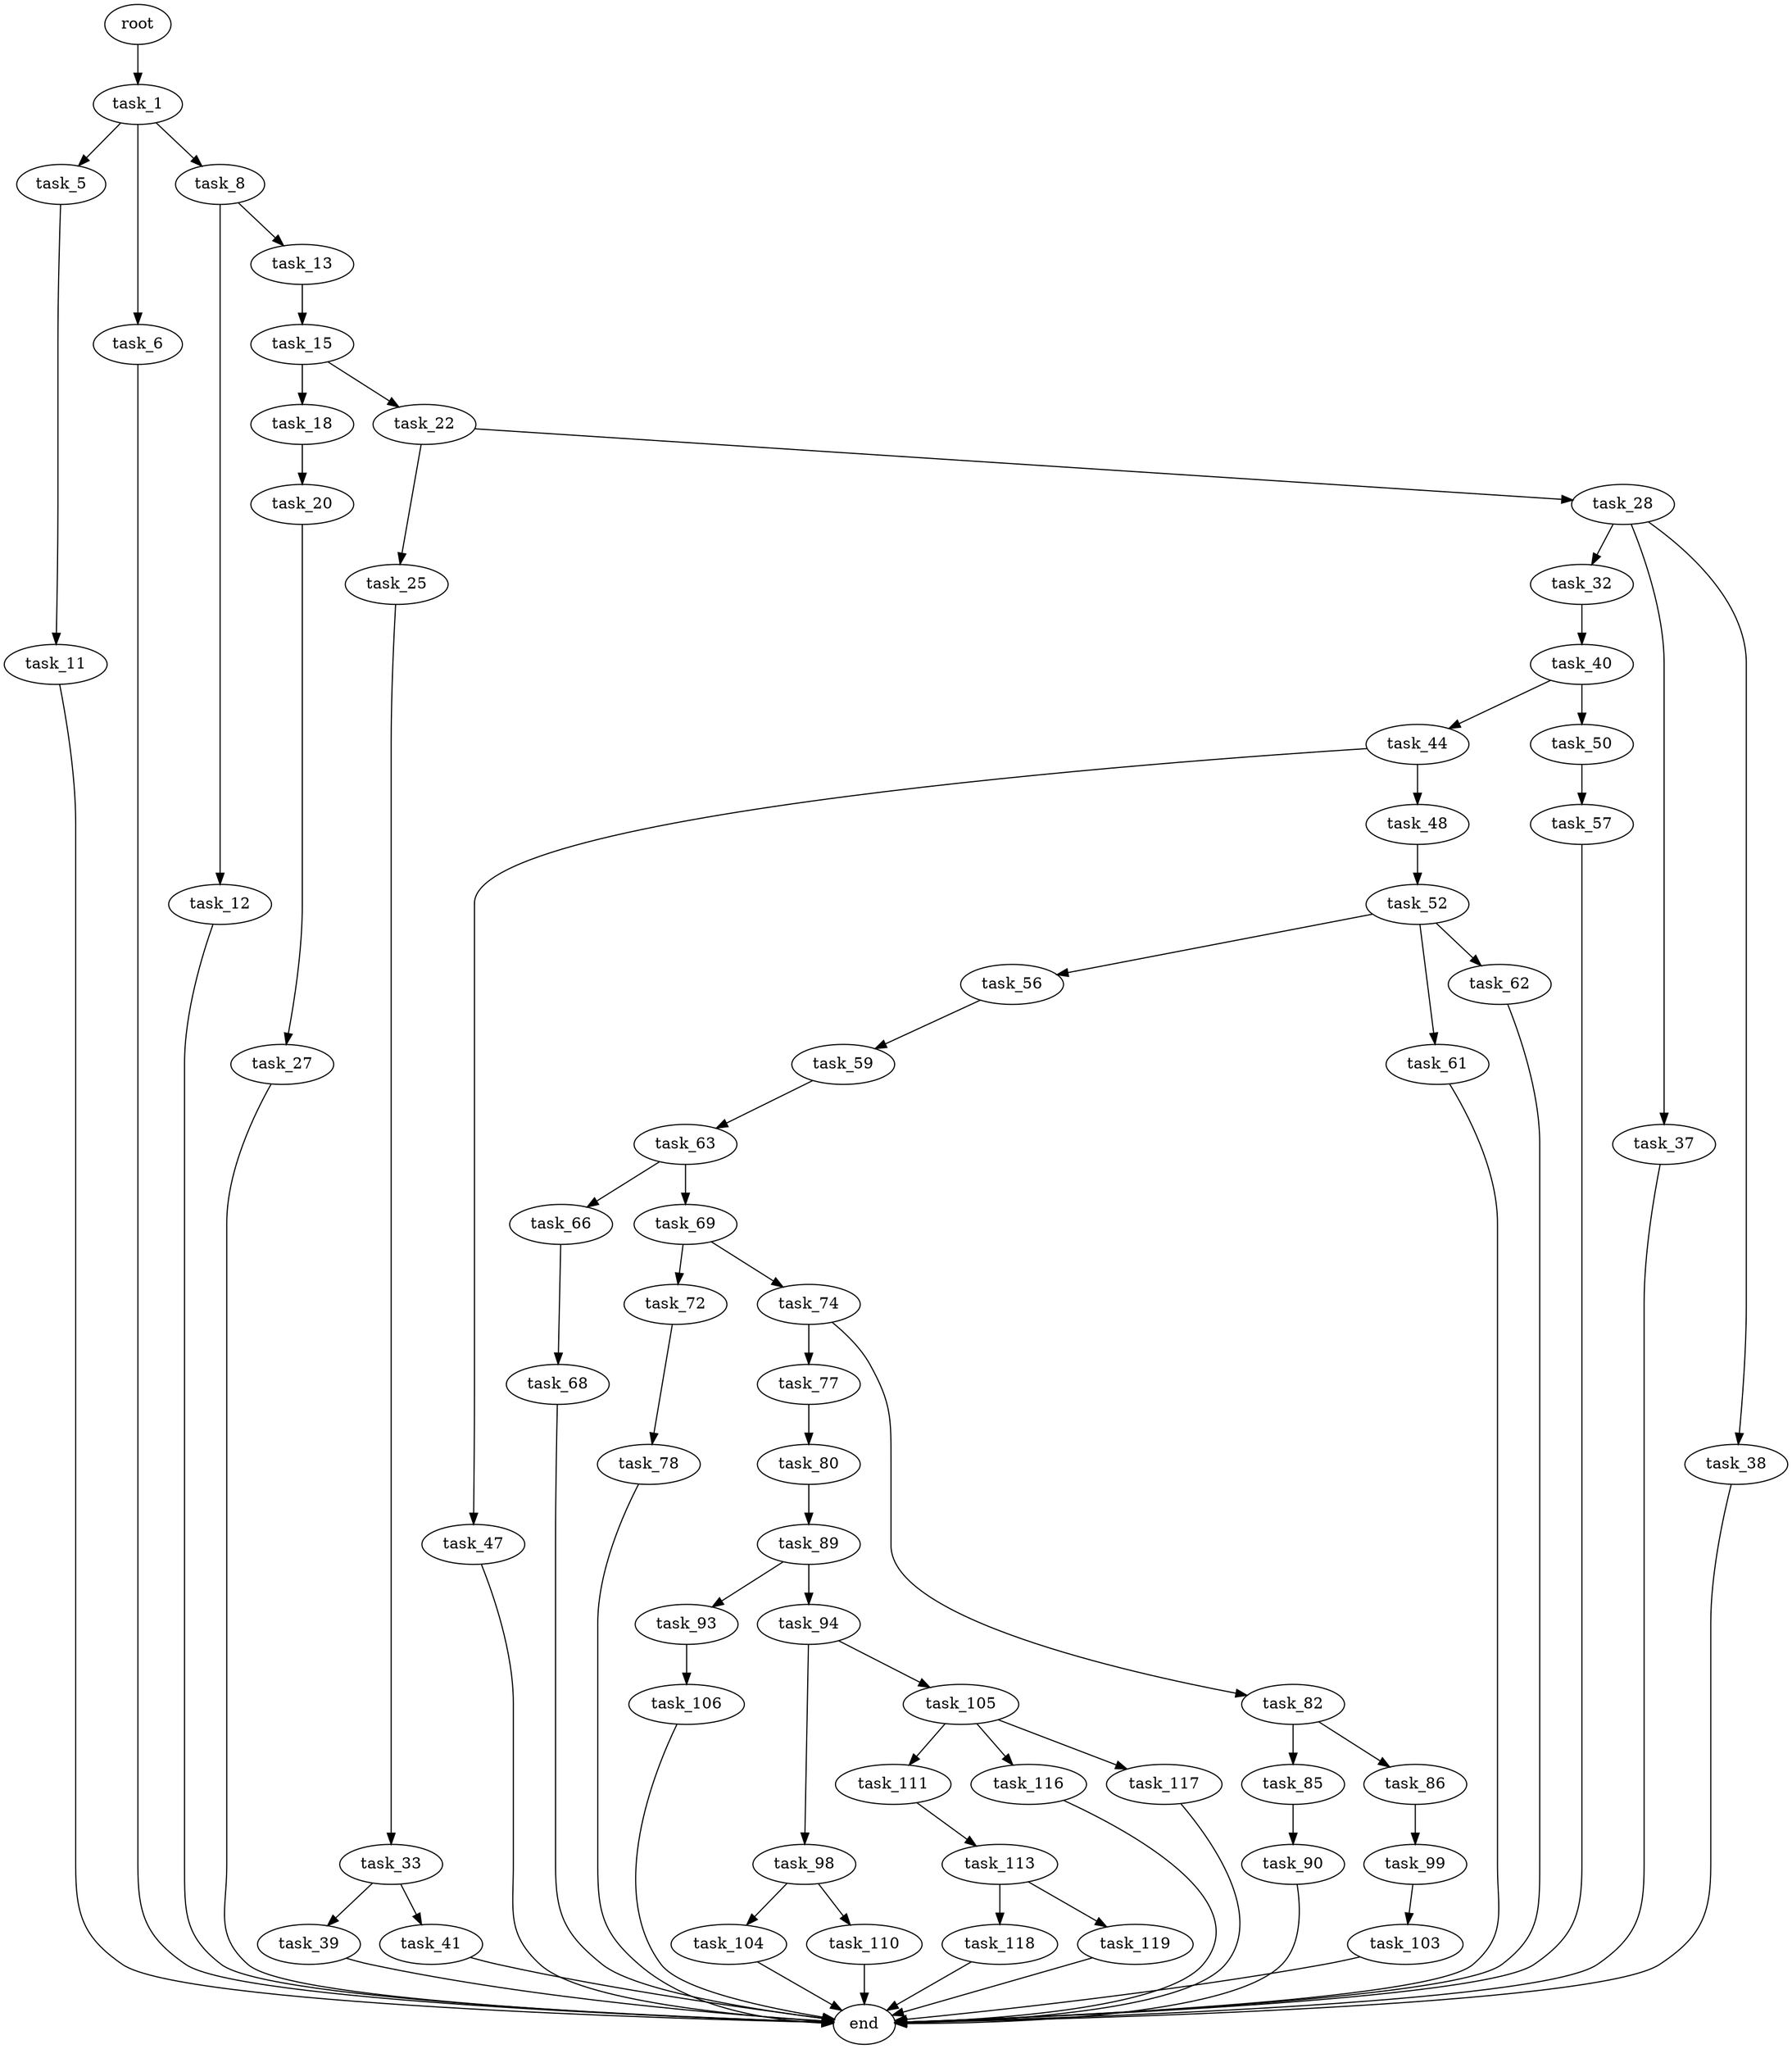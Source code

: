 digraph G {
  root [size="0.000000"];
  task_1 [size="1248496422825.000000"];
  task_5 [size="17816828784.000000"];
  task_6 [size="50114525772.000000"];
  task_8 [size="64262490821.000000"];
  task_11 [size="28991029248.000000"];
  end [size="0.000000"];
  task_12 [size="549755813888.000000"];
  task_13 [size="231928233984.000000"];
  task_15 [size="549755813888.000000"];
  task_18 [size="26872734326.000000"];
  task_22 [size="11795226196.000000"];
  task_20 [size="368293445632.000000"];
  task_27 [size="1073741824000.000000"];
  task_25 [size="28991029248.000000"];
  task_28 [size="329907135.000000"];
  task_33 [size="19934864576.000000"];
  task_32 [size="47562045175.000000"];
  task_37 [size="231928233984.000000"];
  task_38 [size="782757789696.000000"];
  task_40 [size="231928233984.000000"];
  task_39 [size="820381348072.000000"];
  task_41 [size="134217728000.000000"];
  task_44 [size="28991029248.000000"];
  task_50 [size="1292251630805.000000"];
  task_47 [size="8589934592.000000"];
  task_48 [size="6457622813.000000"];
  task_52 [size="42994210168.000000"];
  task_57 [size="68719476736.000000"];
  task_56 [size="368293445632.000000"];
  task_61 [size="452370189039.000000"];
  task_62 [size="134217728000.000000"];
  task_59 [size="6478053250.000000"];
  task_63 [size="68719476736.000000"];
  task_66 [size="14304551667.000000"];
  task_69 [size="28991029248.000000"];
  task_68 [size="12836688372.000000"];
  task_72 [size="7423256492.000000"];
  task_74 [size="810288391016.000000"];
  task_78 [size="782757789696.000000"];
  task_77 [size="142021129729.000000"];
  task_82 [size="47862634428.000000"];
  task_80 [size="2429510498.000000"];
  task_89 [size="240112220575.000000"];
  task_85 [size="19016129438.000000"];
  task_86 [size="9447946918.000000"];
  task_90 [size="8589934592.000000"];
  task_99 [size="368293445632.000000"];
  task_93 [size="1879001520.000000"];
  task_94 [size="8193005776.000000"];
  task_106 [size="53495276699.000000"];
  task_98 [size="68719476736.000000"];
  task_105 [size="443139545680.000000"];
  task_104 [size="368293445632.000000"];
  task_110 [size="1237555815355.000000"];
  task_103 [size="145838894781.000000"];
  task_111 [size="184691298737.000000"];
  task_116 [size="138932156986.000000"];
  task_117 [size="68719476736.000000"];
  task_113 [size="29867177232.000000"];
  task_118 [size="5753763986.000000"];
  task_119 [size="32441101606.000000"];

  root -> task_1 [size="1.000000"];
  task_1 -> task_5 [size="838860800.000000"];
  task_1 -> task_6 [size="838860800.000000"];
  task_1 -> task_8 [size="838860800.000000"];
  task_5 -> task_11 [size="75497472.000000"];
  task_6 -> end [size="1.000000"];
  task_8 -> task_12 [size="75497472.000000"];
  task_8 -> task_13 [size="75497472.000000"];
  task_11 -> end [size="1.000000"];
  task_12 -> end [size="1.000000"];
  task_13 -> task_15 [size="301989888.000000"];
  task_15 -> task_18 [size="536870912.000000"];
  task_15 -> task_22 [size="536870912.000000"];
  task_18 -> task_20 [size="536870912.000000"];
  task_22 -> task_25 [size="679477248.000000"];
  task_22 -> task_28 [size="679477248.000000"];
  task_20 -> task_27 [size="411041792.000000"];
  task_27 -> end [size="1.000000"];
  task_25 -> task_33 [size="75497472.000000"];
  task_28 -> task_32 [size="33554432.000000"];
  task_28 -> task_37 [size="33554432.000000"];
  task_28 -> task_38 [size="33554432.000000"];
  task_33 -> task_39 [size="536870912.000000"];
  task_33 -> task_41 [size="536870912.000000"];
  task_32 -> task_40 [size="838860800.000000"];
  task_37 -> end [size="1.000000"];
  task_38 -> end [size="1.000000"];
  task_40 -> task_44 [size="301989888.000000"];
  task_40 -> task_50 [size="301989888.000000"];
  task_39 -> end [size="1.000000"];
  task_41 -> end [size="1.000000"];
  task_44 -> task_47 [size="75497472.000000"];
  task_44 -> task_48 [size="75497472.000000"];
  task_50 -> task_57 [size="838860800.000000"];
  task_47 -> end [size="1.000000"];
  task_48 -> task_52 [size="209715200.000000"];
  task_52 -> task_56 [size="33554432.000000"];
  task_52 -> task_61 [size="33554432.000000"];
  task_52 -> task_62 [size="33554432.000000"];
  task_57 -> end [size="1.000000"];
  task_56 -> task_59 [size="411041792.000000"];
  task_61 -> end [size="1.000000"];
  task_62 -> end [size="1.000000"];
  task_59 -> task_63 [size="134217728.000000"];
  task_63 -> task_66 [size="134217728.000000"];
  task_63 -> task_69 [size="134217728.000000"];
  task_66 -> task_68 [size="301989888.000000"];
  task_69 -> task_72 [size="75497472.000000"];
  task_69 -> task_74 [size="75497472.000000"];
  task_68 -> end [size="1.000000"];
  task_72 -> task_78 [size="134217728.000000"];
  task_74 -> task_77 [size="536870912.000000"];
  task_74 -> task_82 [size="536870912.000000"];
  task_78 -> end [size="1.000000"];
  task_77 -> task_80 [size="411041792.000000"];
  task_82 -> task_85 [size="838860800.000000"];
  task_82 -> task_86 [size="838860800.000000"];
  task_80 -> task_89 [size="209715200.000000"];
  task_89 -> task_93 [size="209715200.000000"];
  task_89 -> task_94 [size="209715200.000000"];
  task_85 -> task_90 [size="838860800.000000"];
  task_86 -> task_99 [size="33554432.000000"];
  task_90 -> end [size="1.000000"];
  task_99 -> task_103 [size="411041792.000000"];
  task_93 -> task_106 [size="209715200.000000"];
  task_94 -> task_98 [size="536870912.000000"];
  task_94 -> task_105 [size="536870912.000000"];
  task_106 -> end [size="1.000000"];
  task_98 -> task_104 [size="134217728.000000"];
  task_98 -> task_110 [size="134217728.000000"];
  task_105 -> task_111 [size="536870912.000000"];
  task_105 -> task_116 [size="536870912.000000"];
  task_105 -> task_117 [size="536870912.000000"];
  task_104 -> end [size="1.000000"];
  task_110 -> end [size="1.000000"];
  task_103 -> end [size="1.000000"];
  task_111 -> task_113 [size="301989888.000000"];
  task_116 -> end [size="1.000000"];
  task_117 -> end [size="1.000000"];
  task_113 -> task_118 [size="536870912.000000"];
  task_113 -> task_119 [size="536870912.000000"];
  task_118 -> end [size="1.000000"];
  task_119 -> end [size="1.000000"];
}

